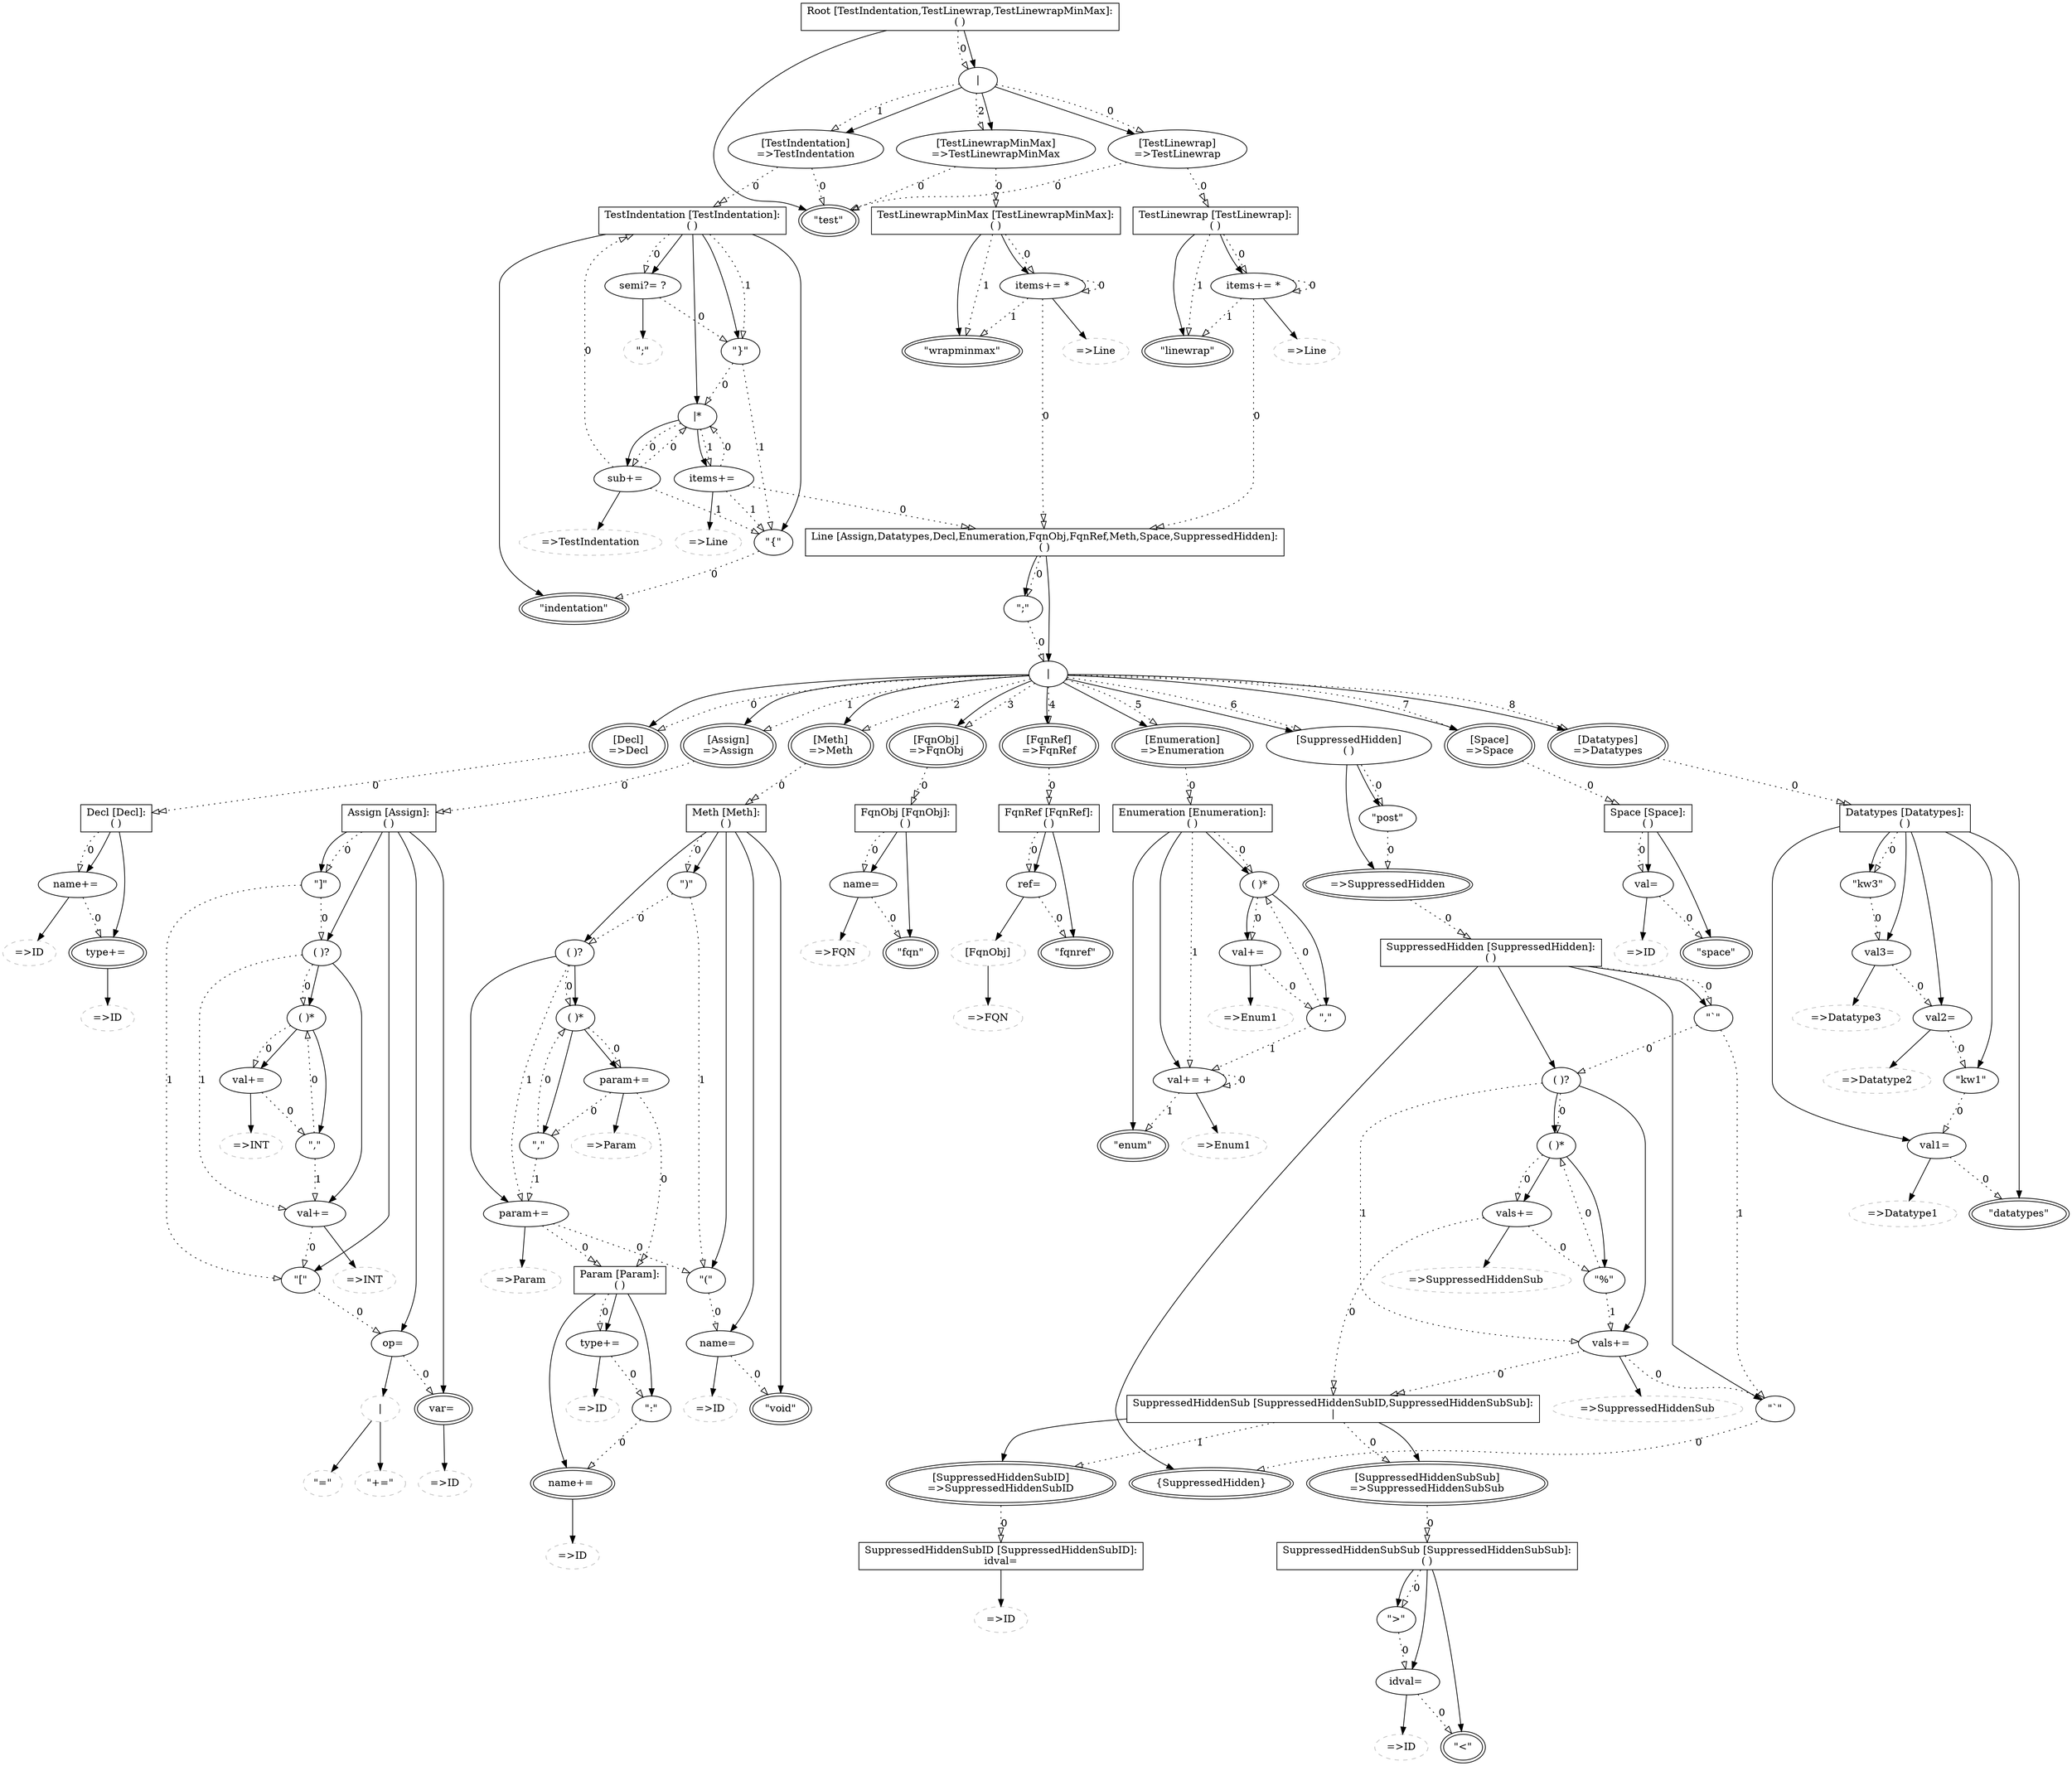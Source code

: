 ## This is a Graphviz .dot file (http://www.graphviz.org/)
## You can use the command 'dot -Tpdf this.dot > out.pdf' to render it.
digraph G {
group15764847 [shape=record,label="Root \[TestIndentation,TestLinewrap,TestLinewrapMinMax\]:\n( )"];
keyword14003549 [label="\"test\"",peripheries=2];
alternatives6863942 [label="\|"];
rulecall2150475 [label="\[TestLinewrap\]\n=\>TestLinewrap"];
rulecall4914016 [label="\[TestIndentation\]\n=\>TestIndentation"];
rulecall12426080 [label="\[TestLinewrapMinMax\]\n=\>TestLinewrapMinMax"];
group16657395 [shape=record,label="Line \[Assign,Datatypes,Decl,Enumeration,FqnObj,FqnRef,Meth,Space,SuppressedHidden\]:\n( )"];
alternatives16221567 [label="\|"];
rulecall6120241 [label="\[Decl\]\n=\>Decl",peripheries=2];
rulecall1782258 [label="\[Assign\]\n=\>Assign",peripheries=2];
rulecall7094891 [label="\[Meth\]\n=\>Meth",peripheries=2];
rulecall8163838 [label="\[FqnObj\]\n=\>FqnObj",peripheries=2];
rulecall5566274 [label="\[FqnRef\]\n=\>FqnRef",peripheries=2];
rulecall2627027 [label="\[Enumeration\]\n=\>Enumeration",peripheries=2];
group11593290 [label="\[SuppressedHidden\]\n( )"];
rulecall14631863 [label="=\>SuppressedHidden",peripheries=2];
keyword14070057 [label="\"post\""];
rulecall595810 [label="\[Space\]\n=\>Space",peripheries=2];
rulecall14572644 [label="\[Datatypes\]\n=\>Datatypes",peripheries=2];
keyword8641784 [label="\";\""];
group4391981 [shape=record,label="Decl \[Decl\]:\n( )"];
assignment13059658 [label="type+= ",peripheries=2];
rulecall14136729 [color=grey,label="=\>ID",style=dashed];
assignment13852970 [label="name+= "];
rulecall9452021 [color=grey,label="=\>ID",style=dashed];
group10064801 [shape=record,label="Assign \[Assign\]:\n( )"];
assignment11228227 [label="var= ",peripheries=2];
rulecall2697526 [color=grey,label="=\>ID",style=dashed];
assignment5286860 [label="op= "];
alternatives4131680 [color=grey,label="\|",style=dashed];
keyword251919 [color=grey,label="\"=\"",style=dashed];
keyword6155101 [color=grey,label="\"+=\"",style=dashed];
keyword473032 [label="\"\[\""];
group14629467 [label="( )?"];
assignment7360432 [label="val+= "];
rulecall8370658 [color=grey,label="=\>INT",style=dashed];
group8706829 [label="( )*"];
keyword4810643 [label="\",\""];
assignment3081832 [label="val+= "];
rulecall5085706 [color=grey,label="=\>INT",style=dashed];
keyword12331800 [label="\"\]\""];
group5033789 [shape=record,label="Meth \[Meth\]:\n( )"];
keyword12173811 [label="\"void\"",peripheries=2];
assignment7097047 [label="name= "];
rulecall10856197 [color=grey,label="=\>ID",style=dashed];
keyword7880770 [label="\"(\""];
group12773841 [label="( )?"];
assignment8700355 [label="param+= "];
rulecall13434890 [color=grey,label="=\>Param",style=dashed];
group12431679 [label="( )*"];
keyword12563848 [label="\",\""];
assignment2559423 [label="param+= "];
rulecall16227226 [color=grey,label="=\>Param",style=dashed];
keyword580363 [label="\")\""];
group3143077 [shape=record,label="Param \[Param\]:\n( )"];
assignment11028912 [label="name+= ",peripheries=2];
rulecall8244065 [color=grey,label="=\>ID",style=dashed];
keyword11764184 [label="\":\""];
assignment1159999 [label="type+= "];
rulecall982017 [color=grey,label="=\>ID",style=dashed];
group7291237 [shape=record,label="Space \[Space\]:\n( )"];
keyword3047257 [label="\"space\"",peripheries=2];
assignment11190443 [label="val= "];
rulecall5184753 [color=grey,label="=\>ID",style=dashed];
group15988704 [shape=record,label="TestLinewrap \[TestLinewrap\]:\n( )"];
keyword1481025 [label="\"linewrap\"",peripheries=2];
assignment10983999 [label="items+= *"];
rulecall8371640 [color=grey,label="=\>Line",style=dashed];
group5455862 [shape=record,label="TestLinewrapMinMax \[TestLinewrapMinMax\]:\n( )"];
keyword9201942 [label="\"wrapminmax\"",peripheries=2];
assignment4675965 [label="items+= *"];
rulecall4464178 [color=grey,label="=\>Line",style=dashed];
group15544270 [shape=record,label="TestIndentation \[TestIndentation\]:\n( )"];
keyword14528018 [label="\"indentation\"",peripheries=2];
keyword13579049 [label="\"{\""];
alternatives2623683 [label="\|*"];
assignment5717472 [label="sub+= "];
rulecall10447077 [color=grey,label="=\>TestIndentation",style=dashed];
assignment10468547 [label="items+= "];
rulecall2217792 [color=grey,label="=\>Line",style=dashed];
keyword12248131 [label="\"}\""];
assignment14682718 [label="semi?= ?"];
keyword13155965 [color=grey,label="\";\"",style=dashed];
group759441 [shape=record,label="FqnObj \[FqnObj\]:\n( )"];
keyword13242965 [label="\"fqn\"",peripheries=2];
assignment7967372 [label="name= "];
rulecall8663915 [color=grey,label="=\>FQN",style=dashed];
group4648971 [shape=record,label="FqnRef \[FqnRef\]:\n( )"];
keyword3768074 [label="\"fqnref\"",peripheries=2];
assignment12814047 [label="ref= "];
crossreference13357765 [color=grey,label="\[FqnObj\]",style=dashed];
rulecall11816434 [color=grey,label="=\>FQN",style=dashed];
group14510107 [shape=record,label="Enumeration \[Enumeration\]:\n( )"];
keyword14543487 [label="\"enum\"",peripheries=2];
assignment5139611 [label="val+= +"];
rulecall12349249 [color=grey,label="=\>Enum1",style=dashed];
group2893236 [label="( )*"];
keyword6257324 [label="\",\""];
assignment7255679 [label="val+= "];
rulecall9397949 [color=grey,label="=\>Enum1",style=dashed];
group7781833 [shape=record,label="SuppressedHidden \[SuppressedHidden\]:\n( )"];
action10884197 [label="{SuppressedHidden}",peripheries=2];
keyword1926861 [label="\"`\""];
group4740668 [label="( )?"];
assignment1411743 [label="vals+= "];
rulecall4181581 [color=grey,label="=\>SuppressedHiddenSub",style=dashed];
group90226 [label="( )*"];
keyword6482356 [label="\"%\""];
assignment14504359 [label="vals+= "];
rulecall1815053 [color=grey,label="=\>SuppressedHiddenSub",style=dashed];
keyword4625106 [label="\"`\""];
alternatives9576108 [shape=record,label="SuppressedHiddenSub \[SuppressedHiddenSubID,SuppressedHiddenSubSub\]:\n\|"];
rulecall1822152 [label="\[SuppressedHiddenSubSub\]\n=\>SuppressedHiddenSubSub",peripheries=2];
rulecall6498406 [label="\[SuppressedHiddenSubID\]\n=\>SuppressedHiddenSubID",peripheries=2];
group4351127 [shape=record,label="SuppressedHiddenSubSub \[SuppressedHiddenSubSub\]:\n( )"];
keyword14291416 [label="\"\<\"",peripheries=2];
assignment13218092 [label="idval= "];
rulecall9359099 [color=grey,label="=\>ID",style=dashed];
keyword11981693 [label="\"\>\""];
assignment2795401 [shape=record,label="SuppressedHiddenSubID \[SuppressedHiddenSubID\]:\nidval= ",peripheries=2];
rulecall6104161 [color=grey,label="=\>ID",style=dashed];
group8301476 [shape=record,label="Datatypes \[Datatypes\]:\n( )"];
keyword3583930 [label="\"datatypes\"",peripheries=2];
assignment4915289 [label="val1= "];
rulecall256980 [color=grey,label="=\>Datatype1",style=dashed];
keyword7319925 [label="\"kw1\""];
assignment15442981 [label="val2= "];
rulecall6653287 [color=grey,label="=\>Datatype2",style=dashed];
assignment1664595 [label="val3= "];
rulecall9244074 [color=grey,label="=\>Datatype3",style=dashed];
keyword8144366 [label="\"kw3\""];
group15764847->keyword14003549 [];
rulecall2150475->group15988704 [label=0,style=dotted,arrowhead=onormalonormal];
rulecall2150475->keyword14003549 [arrowtail=odot,label=0,style=dotted,arrowhead=onormal];
alternatives6863942->rulecall2150475 [];
rulecall4914016->group15544270 [label=0,style=dotted,arrowhead=onormalonormal];
rulecall4914016->keyword14003549 [arrowtail=odot,label=0,style=dotted,arrowhead=onormal];
alternatives6863942->rulecall4914016 [];
rulecall12426080->group5455862 [label=0,style=dotted,arrowhead=onormalonormal];
rulecall12426080->keyword14003549 [arrowtail=odot,label=0,style=dotted,arrowhead=onormal];
alternatives6863942->rulecall12426080 [];
alternatives6863942->rulecall2150475 [label=0,style=dotted,arrowhead=onormal];
alternatives6863942->rulecall4914016 [label=1,style=dotted,arrowhead=onormal];
alternatives6863942->rulecall12426080 [label=2,style=dotted,arrowhead=onormal];
group15764847->alternatives6863942 [];
group15764847->alternatives6863942 [label=0,style=dotted,arrowhead=onormal];
rulecall6120241->group4391981 [label=0,style=dotted,arrowhead=onormalonormal];
alternatives16221567->rulecall6120241 [];
rulecall1782258->group10064801 [label=0,style=dotted,arrowhead=onormalonormal];
alternatives16221567->rulecall1782258 [];
rulecall7094891->group5033789 [label=0,style=dotted,arrowhead=onormalonormal];
alternatives16221567->rulecall7094891 [];
rulecall8163838->group759441 [label=0,style=dotted,arrowhead=onormalonormal];
alternatives16221567->rulecall8163838 [];
rulecall5566274->group4648971 [label=0,style=dotted,arrowhead=onormalonormal];
alternatives16221567->rulecall5566274 [];
rulecall2627027->group14510107 [label=0,style=dotted,arrowhead=onormalonormal];
alternatives16221567->rulecall2627027 [];
rulecall14631863->group7781833 [label=0,style=dotted,arrowhead=onormalonormal];
group11593290->rulecall14631863 [];
keyword14070057->rulecall14631863 [label=0,style=dotted,arrowhead=onormal];
group11593290->keyword14070057 [];
group11593290->keyword14070057 [label=0,style=dotted,arrowhead=onormal];
alternatives16221567->group11593290 [];
rulecall595810->group7291237 [label=0,style=dotted,arrowhead=onormalonormal];
alternatives16221567->rulecall595810 [];
rulecall14572644->group8301476 [label=0,style=dotted,arrowhead=onormalonormal];
alternatives16221567->rulecall14572644 [];
alternatives16221567->rulecall6120241 [label=0,style=dotted,arrowhead=onormal];
alternatives16221567->rulecall1782258 [label=1,style=dotted,arrowhead=onormal];
alternatives16221567->rulecall7094891 [label=2,style=dotted,arrowhead=onormal];
alternatives16221567->rulecall8163838 [label=3,style=dotted,arrowhead=onormal];
alternatives16221567->rulecall5566274 [label=4,style=dotted,arrowhead=onormal];
alternatives16221567->rulecall2627027 [label=5,style=dotted,arrowhead=onormal];
alternatives16221567->group11593290 [label=6,style=dotted,arrowhead=onormal];
alternatives16221567->rulecall595810 [label=7,style=dotted,arrowhead=onormal];
alternatives16221567->rulecall14572644 [label=8,style=dotted,arrowhead=onormal];
group16657395->alternatives16221567 [];
keyword8641784->alternatives16221567 [label=0,style=dotted,arrowhead=onormal];
group16657395->keyword8641784 [];
group16657395->keyword8641784 [label=0,style=dotted,arrowhead=onormal];
assignment13059658->rulecall14136729 [];
group4391981->assignment13059658 [];
assignment13852970->rulecall9452021 [];
assignment13852970->assignment13059658 [label=0,style=dotted,arrowhead=onormal];
group4391981->assignment13852970 [];
group4391981->assignment13852970 [label=0,style=dotted,arrowhead=onormal];
assignment11228227->rulecall2697526 [];
group10064801->assignment11228227 [];
alternatives4131680->keyword251919 [];
alternatives4131680->keyword6155101 [];
assignment5286860->alternatives4131680 [];
assignment5286860->assignment11228227 [label=0,style=dotted,arrowhead=onormal];
group10064801->assignment5286860 [];
keyword473032->assignment5286860 [label=0,style=dotted,arrowhead=onormal];
group10064801->keyword473032 [];
assignment7360432->rulecall8370658 [];
assignment7360432->keyword473032 [label=0,style=dotted,arrowhead=onormal];
group14629467->assignment7360432 [];
keyword4810643->group8706829 [label=0,style=dotted,arrowhead=onormal];
keyword4810643->assignment7360432 [label=1,style=dotted,arrowhead=onormal];
group8706829->keyword4810643 [];
assignment3081832->rulecall5085706 [];
assignment3081832->keyword4810643 [label=0,style=dotted,arrowhead=onormal];
group8706829->assignment3081832 [];
group8706829->assignment3081832 [label=0,style=dotted,arrowhead=onormal];
group14629467->group8706829 [];
group14629467->group8706829 [label=0,style=dotted,arrowhead=onormal];
group14629467->assignment7360432 [label=1,style=dotted,arrowhead=onormal];
group10064801->group14629467 [];
keyword12331800->group14629467 [label=0,style=dotted,arrowhead=onormal];
keyword12331800->keyword473032 [label=1,style=dotted,arrowhead=onormal];
group10064801->keyword12331800 [];
group10064801->keyword12331800 [label=0,style=dotted,arrowhead=onormal];
group5033789->keyword12173811 [];
assignment7097047->rulecall10856197 [];
assignment7097047->keyword12173811 [label=0,style=dotted,arrowhead=onormal];
group5033789->assignment7097047 [];
keyword7880770->assignment7097047 [label=0,style=dotted,arrowhead=onormal];
group5033789->keyword7880770 [];
assignment8700355->rulecall13434890 [];
assignment8700355->group3143077 [label=0,style=dotted,arrowhead=onormalonormal];
assignment8700355->keyword7880770 [arrowtail=odot,label=0,style=dotted,arrowhead=onormal];
group12773841->assignment8700355 [];
keyword12563848->group12431679 [label=0,style=dotted,arrowhead=onormal];
keyword12563848->assignment8700355 [label=1,style=dotted,arrowhead=onormal];
group12431679->keyword12563848 [];
assignment2559423->rulecall16227226 [];
assignment2559423->group3143077 [label=0,style=dotted,arrowhead=onormalonormal];
assignment2559423->keyword12563848 [arrowtail=odot,label=0,style=dotted,arrowhead=onormal];
group12431679->assignment2559423 [];
group12431679->assignment2559423 [label=0,style=dotted,arrowhead=onormal];
group12773841->group12431679 [];
group12773841->group12431679 [label=0,style=dotted,arrowhead=onormal];
group12773841->assignment8700355 [label=1,style=dotted,arrowhead=onormal];
group5033789->group12773841 [];
keyword580363->group12773841 [label=0,style=dotted,arrowhead=onormal];
keyword580363->keyword7880770 [label=1,style=dotted,arrowhead=onormal];
group5033789->keyword580363 [];
group5033789->keyword580363 [label=0,style=dotted,arrowhead=onormal];
assignment11028912->rulecall8244065 [];
group3143077->assignment11028912 [];
keyword11764184->assignment11028912 [label=0,style=dotted,arrowhead=onormal];
group3143077->keyword11764184 [];
assignment1159999->rulecall982017 [];
assignment1159999->keyword11764184 [label=0,style=dotted,arrowhead=onormal];
group3143077->assignment1159999 [];
group3143077->assignment1159999 [label=0,style=dotted,arrowhead=onormal];
group7291237->keyword3047257 [];
assignment11190443->rulecall5184753 [];
assignment11190443->keyword3047257 [label=0,style=dotted,arrowhead=onormal];
group7291237->assignment11190443 [];
group7291237->assignment11190443 [label=0,style=dotted,arrowhead=onormal];
group15988704->keyword1481025 [];
assignment10983999->rulecall8371640 [];
assignment10983999->group16657395 [label=0,style=dotted,arrowhead=onormalonormal];
assignment10983999->assignment10983999 [arrowtail=odot,label=0,style=dotted,arrowhead=onormal];
assignment10983999->keyword1481025 [arrowtail=odot,label=1,style=dotted,arrowhead=onormal];
group15988704->assignment10983999 [];
group15988704->assignment10983999 [label=0,style=dotted,arrowhead=onormal];
group15988704->keyword1481025 [label=1,style=dotted,arrowhead=onormal];
group5455862->keyword9201942 [];
assignment4675965->rulecall4464178 [];
assignment4675965->group16657395 [label=0,style=dotted,arrowhead=onormalonormal];
assignment4675965->assignment4675965 [arrowtail=odot,label=0,style=dotted,arrowhead=onormal];
assignment4675965->keyword9201942 [arrowtail=odot,label=1,style=dotted,arrowhead=onormal];
group5455862->assignment4675965 [];
group5455862->assignment4675965 [label=0,style=dotted,arrowhead=onormal];
group5455862->keyword9201942 [label=1,style=dotted,arrowhead=onormal];
group15544270->keyword14528018 [];
keyword13579049->keyword14528018 [label=0,style=dotted,arrowhead=onormal];
group15544270->keyword13579049 [];
assignment5717472->rulecall10447077 [];
assignment5717472->group15544270 [label=0,style=dotted,arrowhead=onormalonormal];
assignment5717472->alternatives2623683 [arrowtail=odot,label=0,style=dotted,arrowhead=onormal];
assignment5717472->keyword13579049 [arrowtail=odot,label=1,style=dotted,arrowhead=onormal];
alternatives2623683->assignment5717472 [];
assignment10468547->rulecall2217792 [];
assignment10468547->group16657395 [label=0,style=dotted,arrowhead=onormalonormal];
assignment10468547->alternatives2623683 [arrowtail=odot,label=0,style=dotted,arrowhead=onormal];
assignment10468547->keyword13579049 [arrowtail=odot,label=1,style=dotted,arrowhead=onormal];
alternatives2623683->assignment10468547 [];
alternatives2623683->assignment5717472 [label=0,style=dotted,arrowhead=onormal];
alternatives2623683->assignment10468547 [label=1,style=dotted,arrowhead=onormal];
group15544270->alternatives2623683 [];
keyword12248131->alternatives2623683 [label=0,style=dotted,arrowhead=onormal];
keyword12248131->keyword13579049 [label=1,style=dotted,arrowhead=onormal];
group15544270->keyword12248131 [];
assignment14682718->keyword13155965 [];
assignment14682718->keyword12248131 [label=0,style=dotted,arrowhead=onormal];
group15544270->assignment14682718 [];
group15544270->assignment14682718 [label=0,style=dotted,arrowhead=onormal];
group15544270->keyword12248131 [label=1,style=dotted,arrowhead=onormal];
group759441->keyword13242965 [];
assignment7967372->rulecall8663915 [];
assignment7967372->keyword13242965 [label=0,style=dotted,arrowhead=onormal];
group759441->assignment7967372 [];
group759441->assignment7967372 [label=0,style=dotted,arrowhead=onormal];
group4648971->keyword3768074 [];
crossreference13357765->rulecall11816434 [];
assignment12814047->crossreference13357765 [];
assignment12814047->keyword3768074 [label=0,style=dotted,arrowhead=onormal];
group4648971->assignment12814047 [];
group4648971->assignment12814047 [label=0,style=dotted,arrowhead=onormal];
group14510107->keyword14543487 [];
assignment5139611->rulecall12349249 [];
assignment5139611->assignment5139611 [label=0,style=dotted,arrowhead=onormal];
assignment5139611->keyword14543487 [label=1,style=dotted,arrowhead=onormal];
group14510107->assignment5139611 [];
keyword6257324->group2893236 [label=0,style=dotted,arrowhead=onormal];
keyword6257324->assignment5139611 [label=1,style=dotted,arrowhead=onormal];
group2893236->keyword6257324 [];
assignment7255679->rulecall9397949 [];
assignment7255679->keyword6257324 [label=0,style=dotted,arrowhead=onormal];
group2893236->assignment7255679 [];
group2893236->assignment7255679 [label=0,style=dotted,arrowhead=onormal];
group14510107->group2893236 [];
group14510107->group2893236 [label=0,style=dotted,arrowhead=onormal];
group14510107->assignment5139611 [label=1,style=dotted,arrowhead=onormal];
group7781833->action10884197 [];
keyword1926861->action10884197 [label=0,style=dotted,arrowhead=onormal];
group7781833->keyword1926861 [];
assignment1411743->rulecall4181581 [];
assignment1411743->alternatives9576108 [label=0,style=dotted,arrowhead=onormalonormal];
assignment1411743->keyword1926861 [arrowtail=odot,label=0,style=dotted,arrowhead=onormal];
group4740668->assignment1411743 [];
keyword6482356->group90226 [label=0,style=dotted,arrowhead=onormal];
keyword6482356->assignment1411743 [label=1,style=dotted,arrowhead=onormal];
group90226->keyword6482356 [];
assignment14504359->rulecall1815053 [];
assignment14504359->alternatives9576108 [label=0,style=dotted,arrowhead=onormalonormal];
assignment14504359->keyword6482356 [arrowtail=odot,label=0,style=dotted,arrowhead=onormal];
group90226->assignment14504359 [];
group90226->assignment14504359 [label=0,style=dotted,arrowhead=onormal];
group4740668->group90226 [];
group4740668->group90226 [label=0,style=dotted,arrowhead=onormal];
group4740668->assignment1411743 [label=1,style=dotted,arrowhead=onormal];
group7781833->group4740668 [];
keyword4625106->group4740668 [label=0,style=dotted,arrowhead=onormal];
keyword4625106->keyword1926861 [label=1,style=dotted,arrowhead=onormal];
group7781833->keyword4625106 [];
group7781833->keyword4625106 [label=0,style=dotted,arrowhead=onormal];
rulecall1822152->group4351127 [label=0,style=dotted,arrowhead=onormalonormal];
alternatives9576108->rulecall1822152 [];
rulecall6498406->assignment2795401 [label=0,style=dotted,arrowhead=onormalonormal];
alternatives9576108->rulecall6498406 [];
alternatives9576108->rulecall1822152 [label=0,style=dotted,arrowhead=onormal];
alternatives9576108->rulecall6498406 [label=1,style=dotted,arrowhead=onormal];
group4351127->keyword14291416 [];
assignment13218092->rulecall9359099 [];
assignment13218092->keyword14291416 [label=0,style=dotted,arrowhead=onormal];
group4351127->assignment13218092 [];
keyword11981693->assignment13218092 [label=0,style=dotted,arrowhead=onormal];
group4351127->keyword11981693 [];
group4351127->keyword11981693 [label=0,style=dotted,arrowhead=onormal];
assignment2795401->rulecall6104161 [];
group8301476->keyword3583930 [];
assignment4915289->rulecall256980 [];
assignment4915289->keyword3583930 [label=0,style=dotted,arrowhead=onormal];
group8301476->assignment4915289 [];
keyword7319925->assignment4915289 [label=0,style=dotted,arrowhead=onormal];
group8301476->keyword7319925 [];
assignment15442981->rulecall6653287 [];
assignment15442981->keyword7319925 [label=0,style=dotted,arrowhead=onormal];
group8301476->assignment15442981 [];
assignment1664595->rulecall9244074 [];
assignment1664595->assignment15442981 [label=0,style=dotted,arrowhead=onormal];
group8301476->assignment1664595 [];
keyword8144366->assignment1664595 [label=0,style=dotted,arrowhead=onormal];
group8301476->keyword8144366 [];
group8301476->keyword8144366 [label=0,style=dotted,arrowhead=onormal];
}

